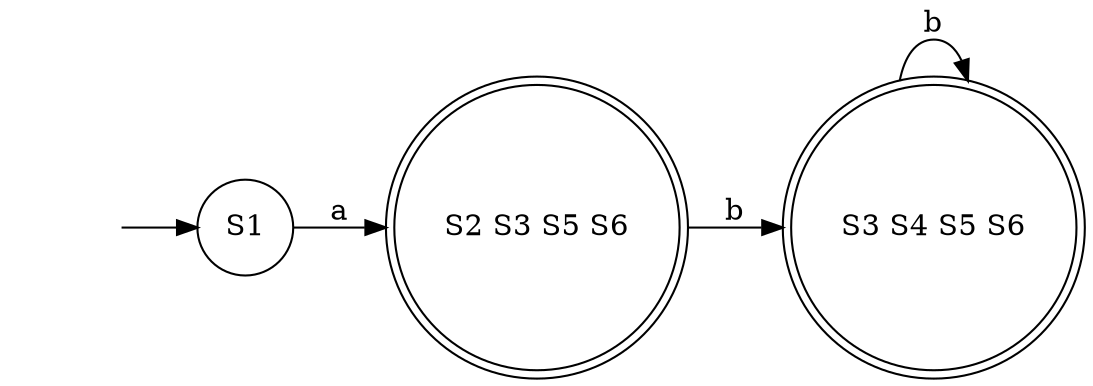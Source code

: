 digraph DFA {
	"" [shape=none]
	"" -> S1
	S1 [shape=circle]
	S1 -> "S2 S3 S5 S6" [label=a]
	"S2 S3 S5 S6" [shape=doublecircle]
	"S2 S3 S5 S6" -> "S3 S4 S5 S6" [label=b]
	"S3 S4 S5 S6" [shape=doublecircle]
	"S3 S4 S5 S6" -> "S3 S4 S5 S6" [label=b]
	rankdir=LR
}
